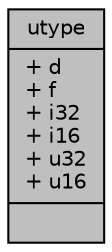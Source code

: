 digraph "utype"
{
 // INTERACTIVE_SVG=YES
  edge [fontname="Helvetica",fontsize="10",labelfontname="Helvetica",labelfontsize="10"];
  node [fontname="Helvetica",fontsize="10",shape=record];
  Node1 [label="{utype\n|+ d\l+ f\l+ i32\l+ i16\l+ u32\l+ u16\l|}",height=0.2,width=0.4,color="black", fillcolor="grey75", style="filled", fontcolor="black"];
}
